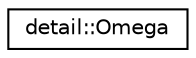 digraph "Graphical Class Hierarchy"
{
 // LATEX_PDF_SIZE
  edge [fontname="Helvetica",fontsize="10",labelfontname="Helvetica",labelfontsize="10"];
  node [fontname="Helvetica",fontsize="10",shape=record];
  rankdir="LR";
  Node0 [label="detail::Omega",height=0.2,width=0.4,color="black", fillcolor="white", style="filled",URL="$structdetail_1_1Omega.html",tooltip="SA strain rate classes."];
}
